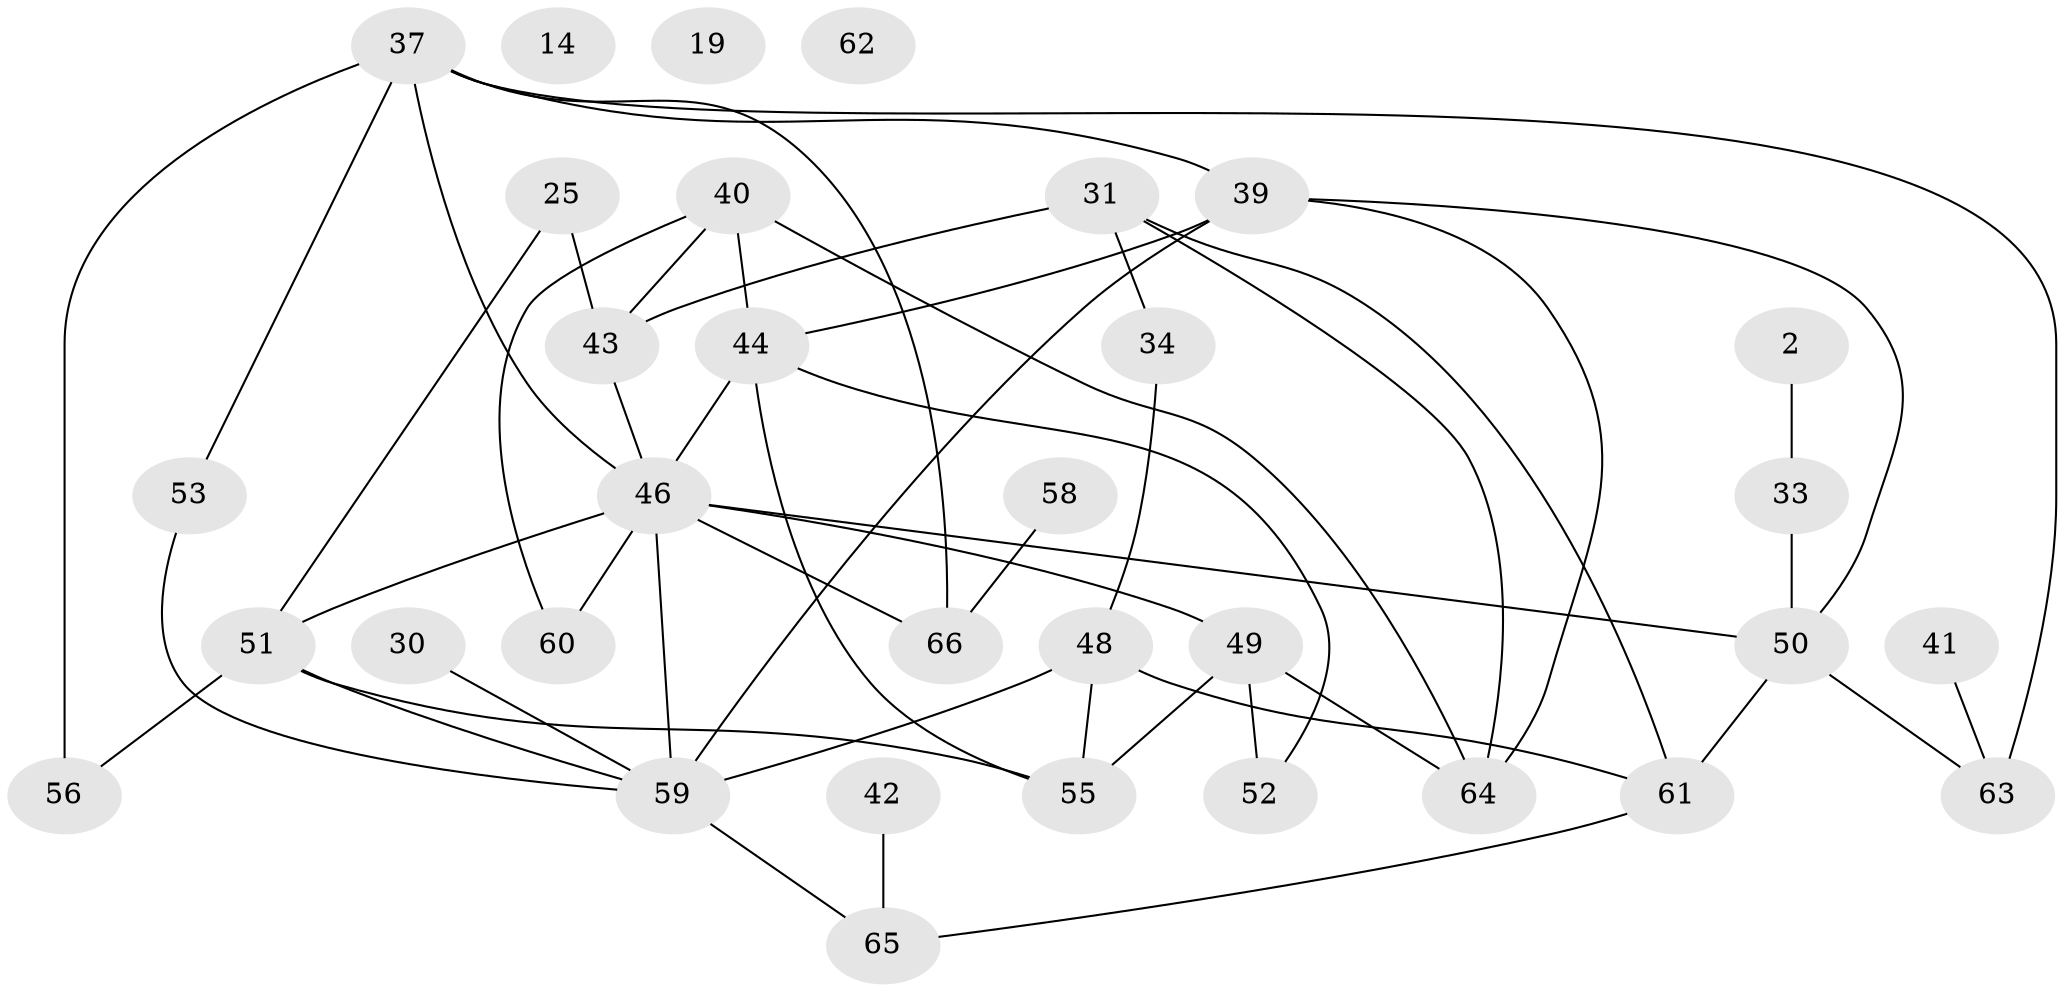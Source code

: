 // original degree distribution, {4: 0.24242424242424243, 1: 0.09090909090909091, 7: 0.030303030303030304, 2: 0.18181818181818182, 3: 0.25757575757575757, 5: 0.10606060606060606, 0: 0.045454545454545456, 6: 0.045454545454545456}
// Generated by graph-tools (version 1.1) at 2025/39/03/09/25 04:39:54]
// undirected, 33 vertices, 51 edges
graph export_dot {
graph [start="1"]
  node [color=gray90,style=filled];
  2;
  14;
  19;
  25;
  30;
  31;
  33;
  34;
  37 [super="+29+32"];
  39 [super="+16"];
  40 [super="+17"];
  41;
  42;
  43;
  44 [super="+4"];
  46 [super="+15+38"];
  48 [super="+9"];
  49 [super="+36+24+28+12"];
  50 [super="+26"];
  51 [super="+23+45"];
  52;
  53 [super="+21"];
  55;
  56 [super="+8"];
  58;
  59 [super="+54+47+57"];
  60;
  61 [super="+22"];
  62;
  63;
  64 [super="+18"];
  65 [super="+13+5"];
  66;
  2 -- 33;
  25 -- 43;
  25 -- 51;
  30 -- 59;
  31 -- 34;
  31 -- 43;
  31 -- 61;
  31 -- 64;
  33 -- 50;
  34 -- 48;
  37 -- 56 [weight=3];
  37 -- 39;
  37 -- 46 [weight=3];
  37 -- 63 [weight=2];
  37 -- 66 [weight=2];
  37 -- 53;
  39 -- 50 [weight=2];
  39 -- 44 [weight=2];
  39 -- 59 [weight=2];
  39 -- 64;
  40 -- 60;
  40 -- 64;
  40 -- 43;
  40 -- 44;
  41 -- 63;
  42 -- 65;
  43 -- 46;
  44 -- 52;
  44 -- 55;
  44 -- 46 [weight=3];
  46 -- 66 [weight=2];
  46 -- 49 [weight=2];
  46 -- 50;
  46 -- 51 [weight=3];
  46 -- 59 [weight=5];
  46 -- 60;
  48 -- 59 [weight=3];
  48 -- 61;
  48 -- 55;
  49 -- 64;
  49 -- 55;
  49 -- 52;
  50 -- 61 [weight=2];
  50 -- 63;
  51 -- 55;
  51 -- 56;
  51 -- 59;
  53 -- 59;
  58 -- 66;
  59 -- 65;
  61 -- 65;
}
